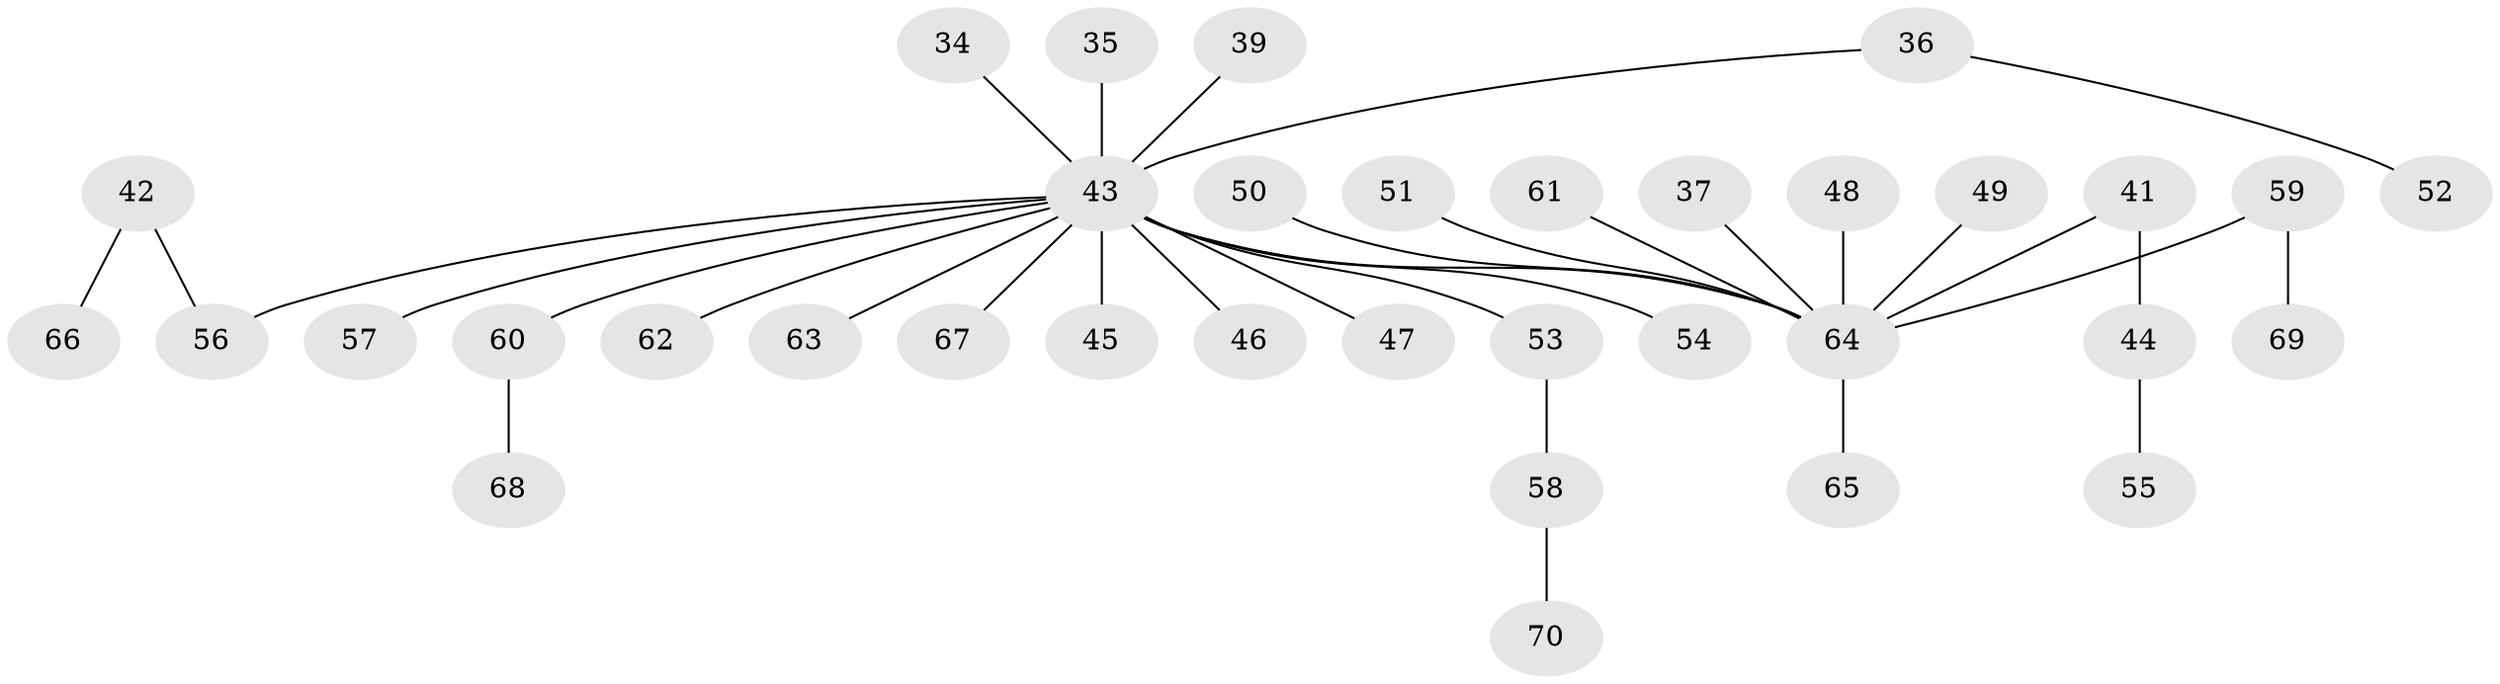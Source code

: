 // original degree distribution, {5: 0.02857142857142857, 3: 0.14285714285714285, 4: 0.07142857142857142, 7: 0.014285714285714285, 2: 0.2714285714285714, 1: 0.4714285714285714}
// Generated by graph-tools (version 1.1) at 2025/53/03/09/25 04:53:46]
// undirected, 35 vertices, 34 edges
graph export_dot {
graph [start="1"]
  node [color=gray90,style=filled];
  34;
  35;
  36;
  37;
  39;
  41;
  42;
  43 [super="+4+7+3+13+40+10+38+29+18+30+31"];
  44;
  45;
  46;
  47;
  48 [super="+33"];
  49 [super="+24+26"];
  50;
  51;
  52;
  53;
  54;
  55;
  56 [super="+21+28"];
  57;
  58;
  59;
  60;
  61;
  62;
  63;
  64 [super="+23+20+14+17+25+32"];
  65;
  66;
  67;
  68;
  69;
  70;
  34 -- 43;
  35 -- 43;
  36 -- 52;
  36 -- 43;
  37 -- 64;
  39 -- 43;
  41 -- 44;
  41 -- 64;
  42 -- 66;
  42 -- 56;
  43 -- 63;
  43 -- 47;
  43 -- 67;
  43 -- 56;
  43 -- 62;
  43 -- 54;
  43 -- 45;
  43 -- 57;
  43 -- 46;
  43 -- 53;
  43 -- 64;
  43 -- 60;
  44 -- 55;
  48 -- 64;
  49 -- 64;
  50 -- 64;
  51 -- 64;
  53 -- 58;
  58 -- 70;
  59 -- 69;
  59 -- 64;
  60 -- 68;
  61 -- 64;
  64 -- 65;
}
